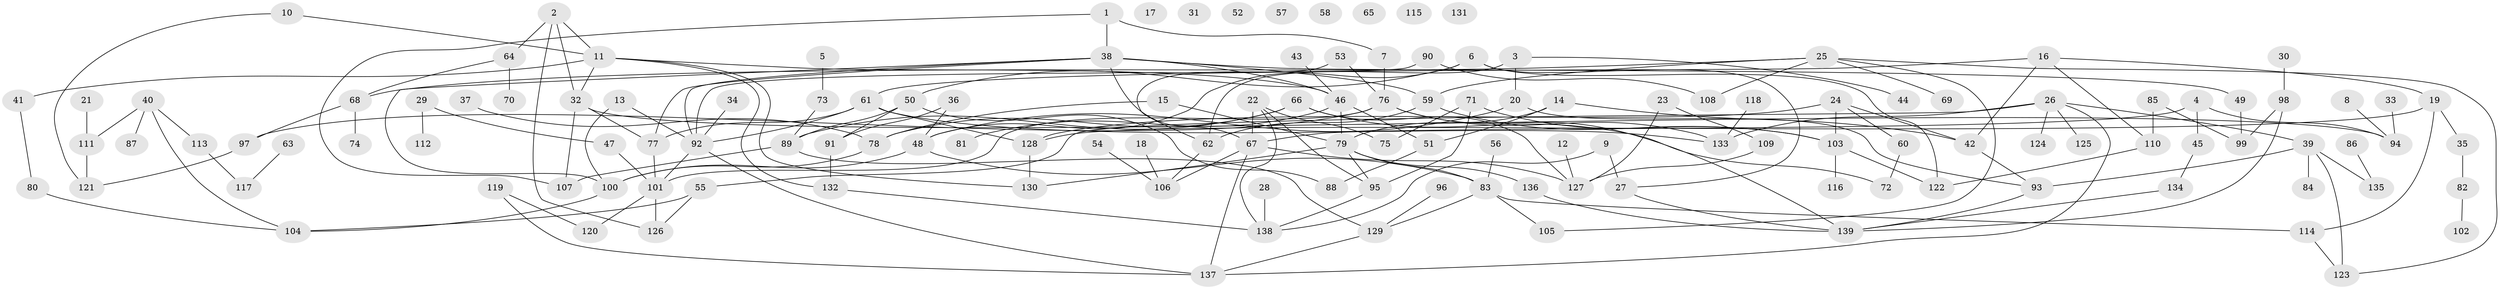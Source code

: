 // coarse degree distribution, {9: 0.08823529411764706, 4: 0.14705882352941177, 7: 0.11764705882352941, 2: 0.11764705882352941, 5: 0.058823529411764705, 6: 0.08823529411764706, 3: 0.11764705882352941, 1: 0.14705882352941177, 8: 0.058823529411764705, 10: 0.058823529411764705}
// Generated by graph-tools (version 1.1) at 2025/35/03/04/25 23:35:48]
// undirected, 139 vertices, 193 edges
graph export_dot {
  node [color=gray90,style=filled];
  1;
  2;
  3;
  4;
  5;
  6;
  7;
  8;
  9;
  10;
  11;
  12;
  13;
  14;
  15;
  16;
  17;
  18;
  19;
  20;
  21;
  22;
  23;
  24;
  25;
  26;
  27;
  28;
  29;
  30;
  31;
  32;
  33;
  34;
  35;
  36;
  37;
  38;
  39;
  40;
  41;
  42;
  43;
  44;
  45;
  46;
  47;
  48;
  49;
  50;
  51;
  52;
  53;
  54;
  55;
  56;
  57;
  58;
  59;
  60;
  61;
  62;
  63;
  64;
  65;
  66;
  67;
  68;
  69;
  70;
  71;
  72;
  73;
  74;
  75;
  76;
  77;
  78;
  79;
  80;
  81;
  82;
  83;
  84;
  85;
  86;
  87;
  88;
  89;
  90;
  91;
  92;
  93;
  94;
  95;
  96;
  97;
  98;
  99;
  100;
  101;
  102;
  103;
  104;
  105;
  106;
  107;
  108;
  109;
  110;
  111;
  112;
  113;
  114;
  115;
  116;
  117;
  118;
  119;
  120;
  121;
  122;
  123;
  124;
  125;
  126;
  127;
  128;
  129;
  130;
  131;
  132;
  133;
  134;
  135;
  136;
  137;
  138;
  139;
  1 -- 7;
  1 -- 38;
  1 -- 107;
  2 -- 11;
  2 -- 32;
  2 -- 64;
  2 -- 126;
  3 -- 20;
  3 -- 44;
  3 -- 62;
  4 -- 45;
  4 -- 67;
  4 -- 94;
  5 -- 73;
  6 -- 27;
  6 -- 48;
  6 -- 50;
  6 -- 122;
  7 -- 76;
  8 -- 94;
  9 -- 27;
  9 -- 138;
  10 -- 11;
  10 -- 121;
  11 -- 32;
  11 -- 41;
  11 -- 46;
  11 -- 130;
  11 -- 132;
  12 -- 127;
  13 -- 92;
  13 -- 100;
  14 -- 42;
  14 -- 51;
  14 -- 79;
  15 -- 78;
  15 -- 79;
  16 -- 19;
  16 -- 42;
  16 -- 61;
  16 -- 110;
  18 -- 106;
  19 -- 35;
  19 -- 114;
  19 -- 128;
  20 -- 48;
  20 -- 93;
  21 -- 111;
  22 -- 67;
  22 -- 75;
  22 -- 95;
  22 -- 138;
  23 -- 109;
  23 -- 127;
  24 -- 42;
  24 -- 60;
  24 -- 103;
  24 -- 128;
  25 -- 59;
  25 -- 68;
  25 -- 69;
  25 -- 105;
  25 -- 108;
  25 -- 123;
  26 -- 39;
  26 -- 55;
  26 -- 124;
  26 -- 125;
  26 -- 133;
  26 -- 137;
  27 -- 139;
  28 -- 138;
  29 -- 47;
  29 -- 112;
  30 -- 98;
  32 -- 77;
  32 -- 94;
  32 -- 107;
  33 -- 94;
  34 -- 92;
  35 -- 82;
  36 -- 48;
  36 -- 91;
  37 -- 78;
  38 -- 46;
  38 -- 49;
  38 -- 59;
  38 -- 67;
  38 -- 77;
  38 -- 92;
  38 -- 100;
  39 -- 84;
  39 -- 93;
  39 -- 123;
  39 -- 135;
  40 -- 87;
  40 -- 104;
  40 -- 111;
  40 -- 113;
  41 -- 80;
  42 -- 93;
  43 -- 46;
  45 -- 134;
  46 -- 51;
  46 -- 79;
  46 -- 81;
  47 -- 101;
  48 -- 83;
  48 -- 100;
  49 -- 99;
  50 -- 88;
  50 -- 89;
  50 -- 91;
  51 -- 88;
  53 -- 62;
  53 -- 76;
  54 -- 106;
  55 -- 104;
  55 -- 126;
  56 -- 83;
  59 -- 62;
  59 -- 103;
  60 -- 72;
  61 -- 77;
  61 -- 92;
  61 -- 128;
  61 -- 133;
  62 -- 106;
  63 -- 117;
  64 -- 68;
  64 -- 70;
  66 -- 72;
  66 -- 78;
  66 -- 89;
  66 -- 127;
  67 -- 106;
  67 -- 127;
  67 -- 137;
  68 -- 74;
  68 -- 97;
  71 -- 75;
  71 -- 95;
  71 -- 103;
  73 -- 89;
  76 -- 97;
  76 -- 101;
  76 -- 133;
  76 -- 139;
  77 -- 101;
  78 -- 100;
  79 -- 83;
  79 -- 95;
  79 -- 130;
  79 -- 136;
  80 -- 104;
  82 -- 102;
  83 -- 105;
  83 -- 114;
  83 -- 129;
  85 -- 99;
  85 -- 110;
  86 -- 135;
  89 -- 107;
  89 -- 129;
  90 -- 92;
  90 -- 108;
  91 -- 132;
  92 -- 101;
  92 -- 137;
  93 -- 139;
  95 -- 138;
  96 -- 129;
  97 -- 121;
  98 -- 99;
  98 -- 139;
  100 -- 104;
  101 -- 120;
  101 -- 126;
  103 -- 116;
  103 -- 122;
  109 -- 127;
  110 -- 122;
  111 -- 121;
  113 -- 117;
  114 -- 123;
  118 -- 133;
  119 -- 120;
  119 -- 137;
  128 -- 130;
  129 -- 137;
  132 -- 138;
  134 -- 139;
  136 -- 139;
}
